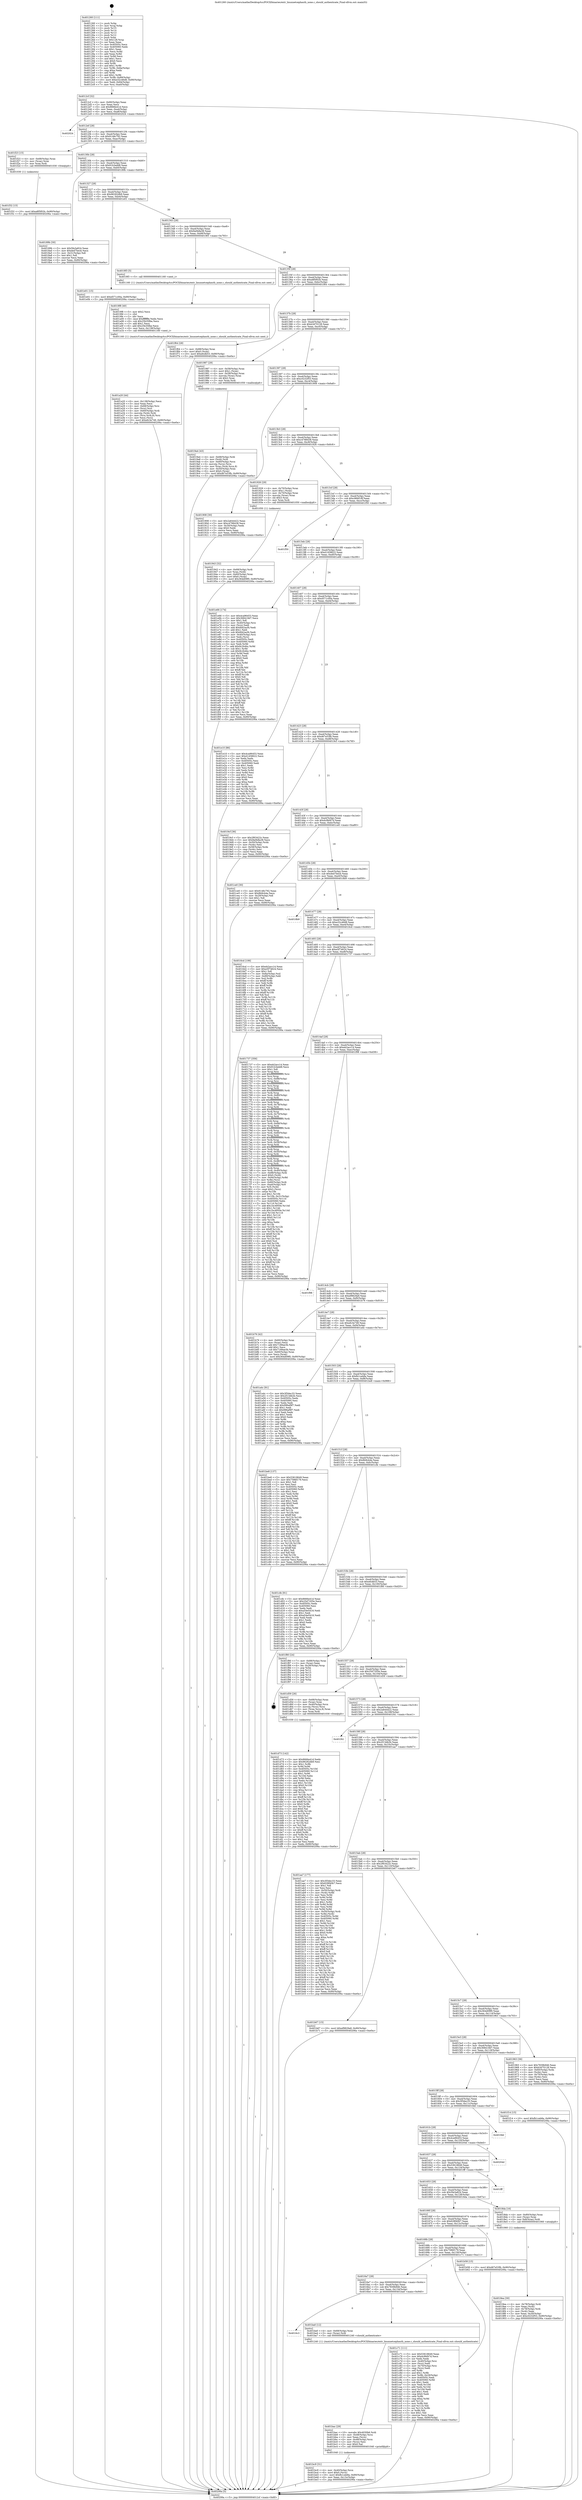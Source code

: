 digraph "0x401260" {
  label = "0x401260 (/mnt/c/Users/mathe/Desktop/tcc/POCII/binaries/extr_linuxnetcephauth_none.c_should_authenticate_Final-ollvm.out::main(0))"
  labelloc = "t"
  node[shape=record]

  Entry [label="",width=0.3,height=0.3,shape=circle,fillcolor=black,style=filled]
  "0x4012cf" [label="{
     0x4012cf [32]\l
     | [instrs]\l
     &nbsp;&nbsp;0x4012cf \<+6\>: mov -0x90(%rbp),%eax\l
     &nbsp;&nbsp;0x4012d5 \<+2\>: mov %eax,%ecx\l
     &nbsp;&nbsp;0x4012d7 \<+6\>: sub $0x8666e41d,%ecx\l
     &nbsp;&nbsp;0x4012dd \<+6\>: mov %eax,-0xa4(%rbp)\l
     &nbsp;&nbsp;0x4012e3 \<+6\>: mov %ecx,-0xa8(%rbp)\l
     &nbsp;&nbsp;0x4012e9 \<+6\>: je 0000000000402024 \<main+0xdc4\>\l
  }"]
  "0x402024" [label="{
     0x402024\l
  }", style=dashed]
  "0x4012ef" [label="{
     0x4012ef [28]\l
     | [instrs]\l
     &nbsp;&nbsp;0x4012ef \<+5\>: jmp 00000000004012f4 \<main+0x94\>\l
     &nbsp;&nbsp;0x4012f4 \<+6\>: mov -0xa4(%rbp),%eax\l
     &nbsp;&nbsp;0x4012fa \<+5\>: sub $0x9148c792,%eax\l
     &nbsp;&nbsp;0x4012ff \<+6\>: mov %eax,-0xac(%rbp)\l
     &nbsp;&nbsp;0x401305 \<+6\>: je 0000000000401f23 \<main+0xcc3\>\l
  }"]
  Exit [label="",width=0.3,height=0.3,shape=circle,fillcolor=black,style=filled,peripheries=2]
  "0x401f23" [label="{
     0x401f23 [15]\l
     | [instrs]\l
     &nbsp;&nbsp;0x401f23 \<+4\>: mov -0x68(%rbp),%rax\l
     &nbsp;&nbsp;0x401f27 \<+3\>: mov (%rax),%rax\l
     &nbsp;&nbsp;0x401f2a \<+3\>: mov %rax,%rdi\l
     &nbsp;&nbsp;0x401f2d \<+5\>: call 0000000000401030 \<free@plt\>\l
     | [calls]\l
     &nbsp;&nbsp;0x401030 \{1\} (unknown)\l
  }"]
  "0x40130b" [label="{
     0x40130b [28]\l
     | [instrs]\l
     &nbsp;&nbsp;0x40130b \<+5\>: jmp 0000000000401310 \<main+0xb0\>\l
     &nbsp;&nbsp;0x401310 \<+6\>: mov -0xa4(%rbp),%eax\l
     &nbsp;&nbsp;0x401316 \<+5\>: sub $0x91b3edd8,%eax\l
     &nbsp;&nbsp;0x40131b \<+6\>: mov %eax,-0xb0(%rbp)\l
     &nbsp;&nbsp;0x401321 \<+6\>: je 000000000040189b \<main+0x63b\>\l
  }"]
  "0x401f32" [label="{
     0x401f32 [15]\l
     | [instrs]\l
     &nbsp;&nbsp;0x401f32 \<+10\>: movl $0xa8f5f02b,-0x90(%rbp)\l
     &nbsp;&nbsp;0x401f3c \<+5\>: jmp 000000000040206a \<main+0xe0a\>\l
  }"]
  "0x40189b" [label="{
     0x40189b [30]\l
     | [instrs]\l
     &nbsp;&nbsp;0x40189b \<+5\>: mov $0x5fa3a824,%eax\l
     &nbsp;&nbsp;0x4018a0 \<+5\>: mov $0xded7becb,%ecx\l
     &nbsp;&nbsp;0x4018a5 \<+3\>: mov -0x31(%rbp),%dl\l
     &nbsp;&nbsp;0x4018a8 \<+3\>: test $0x1,%dl\l
     &nbsp;&nbsp;0x4018ab \<+3\>: cmovne %ecx,%eax\l
     &nbsp;&nbsp;0x4018ae \<+6\>: mov %eax,-0x90(%rbp)\l
     &nbsp;&nbsp;0x4018b4 \<+5\>: jmp 000000000040206a \<main+0xe0a\>\l
  }"]
  "0x401327" [label="{
     0x401327 [28]\l
     | [instrs]\l
     &nbsp;&nbsp;0x401327 \<+5\>: jmp 000000000040132c \<main+0xcc\>\l
     &nbsp;&nbsp;0x40132c \<+6\>: mov -0xa4(%rbp),%eax\l
     &nbsp;&nbsp;0x401332 \<+5\>: sub $0x96282db9,%eax\l
     &nbsp;&nbsp;0x401337 \<+6\>: mov %eax,-0xb4(%rbp)\l
     &nbsp;&nbsp;0x40133d \<+6\>: je 0000000000401e01 \<main+0xba1\>\l
  }"]
  "0x401d73" [label="{
     0x401d73 [142]\l
     | [instrs]\l
     &nbsp;&nbsp;0x401d73 \<+5\>: mov $0x8666e41d,%edx\l
     &nbsp;&nbsp;0x401d78 \<+5\>: mov $0x96282db9,%esi\l
     &nbsp;&nbsp;0x401d7d \<+3\>: mov $0x1,%r8b\l
     &nbsp;&nbsp;0x401d80 \<+3\>: xor %r9d,%r9d\l
     &nbsp;&nbsp;0x401d83 \<+8\>: mov 0x40505c,%r10d\l
     &nbsp;&nbsp;0x401d8b \<+8\>: mov 0x405060,%r11d\l
     &nbsp;&nbsp;0x401d93 \<+4\>: sub $0x1,%r9d\l
     &nbsp;&nbsp;0x401d97 \<+3\>: mov %r10d,%ebx\l
     &nbsp;&nbsp;0x401d9a \<+3\>: add %r9d,%ebx\l
     &nbsp;&nbsp;0x401d9d \<+4\>: imul %ebx,%r10d\l
     &nbsp;&nbsp;0x401da1 \<+4\>: and $0x1,%r10d\l
     &nbsp;&nbsp;0x401da5 \<+4\>: cmp $0x0,%r10d\l
     &nbsp;&nbsp;0x401da9 \<+4\>: sete %r14b\l
     &nbsp;&nbsp;0x401dad \<+4\>: cmp $0xa,%r11d\l
     &nbsp;&nbsp;0x401db1 \<+4\>: setl %r15b\l
     &nbsp;&nbsp;0x401db5 \<+3\>: mov %r14b,%r12b\l
     &nbsp;&nbsp;0x401db8 \<+4\>: xor $0xff,%r12b\l
     &nbsp;&nbsp;0x401dbc \<+3\>: mov %r15b,%r13b\l
     &nbsp;&nbsp;0x401dbf \<+4\>: xor $0xff,%r13b\l
     &nbsp;&nbsp;0x401dc3 \<+4\>: xor $0x0,%r8b\l
     &nbsp;&nbsp;0x401dc7 \<+3\>: mov %r12b,%al\l
     &nbsp;&nbsp;0x401dca \<+2\>: and $0x0,%al\l
     &nbsp;&nbsp;0x401dcc \<+3\>: and %r8b,%r14b\l
     &nbsp;&nbsp;0x401dcf \<+3\>: mov %r13b,%cl\l
     &nbsp;&nbsp;0x401dd2 \<+3\>: and $0x0,%cl\l
     &nbsp;&nbsp;0x401dd5 \<+3\>: and %r8b,%r15b\l
     &nbsp;&nbsp;0x401dd8 \<+3\>: or %r14b,%al\l
     &nbsp;&nbsp;0x401ddb \<+3\>: or %r15b,%cl\l
     &nbsp;&nbsp;0x401dde \<+2\>: xor %cl,%al\l
     &nbsp;&nbsp;0x401de0 \<+3\>: or %r13b,%r12b\l
     &nbsp;&nbsp;0x401de3 \<+4\>: xor $0xff,%r12b\l
     &nbsp;&nbsp;0x401de7 \<+4\>: or $0x0,%r8b\l
     &nbsp;&nbsp;0x401deb \<+3\>: and %r8b,%r12b\l
     &nbsp;&nbsp;0x401dee \<+3\>: or %r12b,%al\l
     &nbsp;&nbsp;0x401df1 \<+2\>: test $0x1,%al\l
     &nbsp;&nbsp;0x401df3 \<+3\>: cmovne %esi,%edx\l
     &nbsp;&nbsp;0x401df6 \<+6\>: mov %edx,-0x90(%rbp)\l
     &nbsp;&nbsp;0x401dfc \<+5\>: jmp 000000000040206a \<main+0xe0a\>\l
  }"]
  "0x401e01" [label="{
     0x401e01 [15]\l
     | [instrs]\l
     &nbsp;&nbsp;0x401e01 \<+10\>: movl $0xd571c00a,-0x90(%rbp)\l
     &nbsp;&nbsp;0x401e0b \<+5\>: jmp 000000000040206a \<main+0xe0a\>\l
  }"]
  "0x401343" [label="{
     0x401343 [28]\l
     | [instrs]\l
     &nbsp;&nbsp;0x401343 \<+5\>: jmp 0000000000401348 \<main+0xe8\>\l
     &nbsp;&nbsp;0x401348 \<+6\>: mov -0xa4(%rbp),%eax\l
     &nbsp;&nbsp;0x40134e \<+5\>: sub $0x9a0b8a38,%eax\l
     &nbsp;&nbsp;0x401353 \<+6\>: mov %eax,-0xb8(%rbp)\l
     &nbsp;&nbsp;0x401359 \<+6\>: je 00000000004019f3 \<main+0x793\>\l
  }"]
  "0x401bc9" [label="{
     0x401bc9 [31]\l
     | [instrs]\l
     &nbsp;&nbsp;0x401bc9 \<+4\>: mov -0x40(%rbp),%rcx\l
     &nbsp;&nbsp;0x401bcd \<+6\>: movl $0x0,(%rcx)\l
     &nbsp;&nbsp;0x401bd3 \<+10\>: movl $0xfb1ceb8a,-0x90(%rbp)\l
     &nbsp;&nbsp;0x401bdd \<+6\>: mov %eax,-0x13c(%rbp)\l
     &nbsp;&nbsp;0x401be3 \<+5\>: jmp 000000000040206a \<main+0xe0a\>\l
  }"]
  "0x4019f3" [label="{
     0x4019f3 [5]\l
     | [instrs]\l
     &nbsp;&nbsp;0x4019f3 \<+5\>: call 0000000000401160 \<next_i\>\l
     | [calls]\l
     &nbsp;&nbsp;0x401160 \{1\} (/mnt/c/Users/mathe/Desktop/tcc/POCII/binaries/extr_linuxnetcephauth_none.c_should_authenticate_Final-ollvm.out::next_i)\l
  }"]
  "0x40135f" [label="{
     0x40135f [28]\l
     | [instrs]\l
     &nbsp;&nbsp;0x40135f \<+5\>: jmp 0000000000401364 \<main+0x104\>\l
     &nbsp;&nbsp;0x401364 \<+6\>: mov -0xa4(%rbp),%eax\l
     &nbsp;&nbsp;0x40136a \<+5\>: sub $0xa8f5f02b,%eax\l
     &nbsp;&nbsp;0x40136f \<+6\>: mov %eax,-0xbc(%rbp)\l
     &nbsp;&nbsp;0x401375 \<+6\>: je 0000000000401f64 \<main+0xd04\>\l
  }"]
  "0x401bac" [label="{
     0x401bac [29]\l
     | [instrs]\l
     &nbsp;&nbsp;0x401bac \<+10\>: movabs $0x4030b6,%rdi\l
     &nbsp;&nbsp;0x401bb6 \<+4\>: mov -0x48(%rbp),%rcx\l
     &nbsp;&nbsp;0x401bba \<+2\>: mov %eax,(%rcx)\l
     &nbsp;&nbsp;0x401bbc \<+4\>: mov -0x48(%rbp),%rcx\l
     &nbsp;&nbsp;0x401bc0 \<+2\>: mov (%rcx),%esi\l
     &nbsp;&nbsp;0x401bc2 \<+2\>: mov $0x0,%al\l
     &nbsp;&nbsp;0x401bc4 \<+5\>: call 0000000000401040 \<printf@plt\>\l
     | [calls]\l
     &nbsp;&nbsp;0x401040 \{1\} (unknown)\l
  }"]
  "0x401f64" [label="{
     0x401f64 [28]\l
     | [instrs]\l
     &nbsp;&nbsp;0x401f64 \<+7\>: mov -0x88(%rbp),%rax\l
     &nbsp;&nbsp;0x401f6b \<+6\>: movl $0x0,(%rax)\l
     &nbsp;&nbsp;0x401f71 \<+10\>: movl $0xefcdb53,-0x90(%rbp)\l
     &nbsp;&nbsp;0x401f7b \<+5\>: jmp 000000000040206a \<main+0xe0a\>\l
  }"]
  "0x40137b" [label="{
     0x40137b [28]\l
     | [instrs]\l
     &nbsp;&nbsp;0x40137b \<+5\>: jmp 0000000000401380 \<main+0x120\>\l
     &nbsp;&nbsp;0x401380 \<+6\>: mov -0xa4(%rbp),%eax\l
     &nbsp;&nbsp;0x401386 \<+5\>: sub $0xb3d70128,%eax\l
     &nbsp;&nbsp;0x40138b \<+6\>: mov %eax,-0xc0(%rbp)\l
     &nbsp;&nbsp;0x401391 \<+6\>: je 0000000000401987 \<main+0x727\>\l
  }"]
  "0x4016c3" [label="{
     0x4016c3\l
  }", style=dashed]
  "0x401987" [label="{
     0x401987 [29]\l
     | [instrs]\l
     &nbsp;&nbsp;0x401987 \<+4\>: mov -0x58(%rbp),%rax\l
     &nbsp;&nbsp;0x40198b \<+6\>: movl $0x1,(%rax)\l
     &nbsp;&nbsp;0x401991 \<+4\>: mov -0x58(%rbp),%rax\l
     &nbsp;&nbsp;0x401995 \<+3\>: movslq (%rax),%rax\l
     &nbsp;&nbsp;0x401998 \<+4\>: shl $0x2,%rax\l
     &nbsp;&nbsp;0x40199c \<+3\>: mov %rax,%rdi\l
     &nbsp;&nbsp;0x40199f \<+5\>: call 0000000000401050 \<malloc@plt\>\l
     | [calls]\l
     &nbsp;&nbsp;0x401050 \{1\} (unknown)\l
  }"]
  "0x401397" [label="{
     0x401397 [28]\l
     | [instrs]\l
     &nbsp;&nbsp;0x401397 \<+5\>: jmp 000000000040139c \<main+0x13c\>\l
     &nbsp;&nbsp;0x40139c \<+6\>: mov -0xa4(%rbp),%eax\l
     &nbsp;&nbsp;0x4013a2 \<+5\>: sub $0xc0232f53,%eax\l
     &nbsp;&nbsp;0x4013a7 \<+6\>: mov %eax,-0xc4(%rbp)\l
     &nbsp;&nbsp;0x4013ad \<+6\>: je 0000000000401908 \<main+0x6a8\>\l
  }"]
  "0x401ba0" [label="{
     0x401ba0 [12]\l
     | [instrs]\l
     &nbsp;&nbsp;0x401ba0 \<+4\>: mov -0x68(%rbp),%rax\l
     &nbsp;&nbsp;0x401ba4 \<+3\>: mov (%rax),%rdi\l
     &nbsp;&nbsp;0x401ba7 \<+5\>: call 0000000000401240 \<should_authenticate\>\l
     | [calls]\l
     &nbsp;&nbsp;0x401240 \{1\} (/mnt/c/Users/mathe/Desktop/tcc/POCII/binaries/extr_linuxnetcephauth_none.c_should_authenticate_Final-ollvm.out::should_authenticate)\l
  }"]
  "0x401908" [label="{
     0x401908 [30]\l
     | [instrs]\l
     &nbsp;&nbsp;0x401908 \<+5\>: mov $0x2a644422,%eax\l
     &nbsp;&nbsp;0x40190d \<+5\>: mov $0xc4788438,%ecx\l
     &nbsp;&nbsp;0x401912 \<+3\>: mov -0x30(%rbp),%edx\l
     &nbsp;&nbsp;0x401915 \<+3\>: cmp $0x0,%edx\l
     &nbsp;&nbsp;0x401918 \<+3\>: cmove %ecx,%eax\l
     &nbsp;&nbsp;0x40191b \<+6\>: mov %eax,-0x90(%rbp)\l
     &nbsp;&nbsp;0x401921 \<+5\>: jmp 000000000040206a \<main+0xe0a\>\l
  }"]
  "0x4013b3" [label="{
     0x4013b3 [28]\l
     | [instrs]\l
     &nbsp;&nbsp;0x4013b3 \<+5\>: jmp 00000000004013b8 \<main+0x158\>\l
     &nbsp;&nbsp;0x4013b8 \<+6\>: mov -0xa4(%rbp),%eax\l
     &nbsp;&nbsp;0x4013be \<+5\>: sub $0xc4788438,%eax\l
     &nbsp;&nbsp;0x4013c3 \<+6\>: mov %eax,-0xc8(%rbp)\l
     &nbsp;&nbsp;0x4013c9 \<+6\>: je 0000000000401926 \<main+0x6c6\>\l
  }"]
  "0x4016a7" [label="{
     0x4016a7 [28]\l
     | [instrs]\l
     &nbsp;&nbsp;0x4016a7 \<+5\>: jmp 00000000004016ac \<main+0x44c\>\l
     &nbsp;&nbsp;0x4016ac \<+6\>: mov -0xa4(%rbp),%eax\l
     &nbsp;&nbsp;0x4016b2 \<+5\>: sub $0x7839b946,%eax\l
     &nbsp;&nbsp;0x4016b7 \<+6\>: mov %eax,-0x134(%rbp)\l
     &nbsp;&nbsp;0x4016bd \<+6\>: je 0000000000401ba0 \<main+0x940\>\l
  }"]
  "0x401926" [label="{
     0x401926 [29]\l
     | [instrs]\l
     &nbsp;&nbsp;0x401926 \<+4\>: mov -0x70(%rbp),%rax\l
     &nbsp;&nbsp;0x40192a \<+6\>: movl $0x1,(%rax)\l
     &nbsp;&nbsp;0x401930 \<+4\>: mov -0x70(%rbp),%rax\l
     &nbsp;&nbsp;0x401934 \<+3\>: movslq (%rax),%rax\l
     &nbsp;&nbsp;0x401937 \<+4\>: shl $0x3,%rax\l
     &nbsp;&nbsp;0x40193b \<+3\>: mov %rax,%rdi\l
     &nbsp;&nbsp;0x40193e \<+5\>: call 0000000000401050 \<malloc@plt\>\l
     | [calls]\l
     &nbsp;&nbsp;0x401050 \{1\} (unknown)\l
  }"]
  "0x4013cf" [label="{
     0x4013cf [28]\l
     | [instrs]\l
     &nbsp;&nbsp;0x4013cf \<+5\>: jmp 00000000004013d4 \<main+0x174\>\l
     &nbsp;&nbsp;0x4013d4 \<+6\>: mov -0xa4(%rbp),%eax\l
     &nbsp;&nbsp;0x4013da \<+5\>: sub $0xc966f18f,%eax\l
     &nbsp;&nbsp;0x4013df \<+6\>: mov %eax,-0xcc(%rbp)\l
     &nbsp;&nbsp;0x4013e5 \<+6\>: je 0000000000401f50 \<main+0xcf0\>\l
  }"]
  "0x401c71" [label="{
     0x401c71 [111]\l
     | [instrs]\l
     &nbsp;&nbsp;0x401c71 \<+5\>: mov $0x53618649,%eax\l
     &nbsp;&nbsp;0x401c76 \<+5\>: mov $0xdc9bf47d,%ecx\l
     &nbsp;&nbsp;0x401c7b \<+2\>: xor %edx,%edx\l
     &nbsp;&nbsp;0x401c7d \<+4\>: mov -0x40(%rbp),%rsi\l
     &nbsp;&nbsp;0x401c81 \<+2\>: mov (%rsi),%edi\l
     &nbsp;&nbsp;0x401c83 \<+4\>: mov -0x70(%rbp),%rsi\l
     &nbsp;&nbsp;0x401c87 \<+2\>: cmp (%rsi),%edi\l
     &nbsp;&nbsp;0x401c89 \<+4\>: setl %r8b\l
     &nbsp;&nbsp;0x401c8d \<+4\>: and $0x1,%r8b\l
     &nbsp;&nbsp;0x401c91 \<+4\>: mov %r8b,-0x29(%rbp)\l
     &nbsp;&nbsp;0x401c95 \<+7\>: mov 0x40505c,%edi\l
     &nbsp;&nbsp;0x401c9c \<+8\>: mov 0x405060,%r9d\l
     &nbsp;&nbsp;0x401ca4 \<+3\>: sub $0x1,%edx\l
     &nbsp;&nbsp;0x401ca7 \<+3\>: mov %edi,%r10d\l
     &nbsp;&nbsp;0x401caa \<+3\>: add %edx,%r10d\l
     &nbsp;&nbsp;0x401cad \<+4\>: imul %r10d,%edi\l
     &nbsp;&nbsp;0x401cb1 \<+3\>: and $0x1,%edi\l
     &nbsp;&nbsp;0x401cb4 \<+3\>: cmp $0x0,%edi\l
     &nbsp;&nbsp;0x401cb7 \<+4\>: sete %r8b\l
     &nbsp;&nbsp;0x401cbb \<+4\>: cmp $0xa,%r9d\l
     &nbsp;&nbsp;0x401cbf \<+4\>: setl %r11b\l
     &nbsp;&nbsp;0x401cc3 \<+3\>: mov %r8b,%bl\l
     &nbsp;&nbsp;0x401cc6 \<+3\>: and %r11b,%bl\l
     &nbsp;&nbsp;0x401cc9 \<+3\>: xor %r11b,%r8b\l
     &nbsp;&nbsp;0x401ccc \<+3\>: or %r8b,%bl\l
     &nbsp;&nbsp;0x401ccf \<+3\>: test $0x1,%bl\l
     &nbsp;&nbsp;0x401cd2 \<+3\>: cmovne %ecx,%eax\l
     &nbsp;&nbsp;0x401cd5 \<+6\>: mov %eax,-0x90(%rbp)\l
     &nbsp;&nbsp;0x401cdb \<+5\>: jmp 000000000040206a \<main+0xe0a\>\l
  }"]
  "0x401f50" [label="{
     0x401f50\l
  }", style=dashed]
  "0x4013eb" [label="{
     0x4013eb [28]\l
     | [instrs]\l
     &nbsp;&nbsp;0x4013eb \<+5\>: jmp 00000000004013f0 \<main+0x190\>\l
     &nbsp;&nbsp;0x4013f0 \<+6\>: mov -0xa4(%rbp),%eax\l
     &nbsp;&nbsp;0x4013f6 \<+5\>: sub $0xd1458622,%eax\l
     &nbsp;&nbsp;0x4013fb \<+6\>: mov %eax,-0xd0(%rbp)\l
     &nbsp;&nbsp;0x401401 \<+6\>: je 0000000000401e66 \<main+0xc06\>\l
  }"]
  "0x40168b" [label="{
     0x40168b [28]\l
     | [instrs]\l
     &nbsp;&nbsp;0x40168b \<+5\>: jmp 0000000000401690 \<main+0x430\>\l
     &nbsp;&nbsp;0x401690 \<+6\>: mov -0xa4(%rbp),%eax\l
     &nbsp;&nbsp;0x401696 \<+5\>: sub $0x7586f179,%eax\l
     &nbsp;&nbsp;0x40169b \<+6\>: mov %eax,-0x130(%rbp)\l
     &nbsp;&nbsp;0x4016a1 \<+6\>: je 0000000000401c71 \<main+0xa11\>\l
  }"]
  "0x401e66" [label="{
     0x401e66 [174]\l
     | [instrs]\l
     &nbsp;&nbsp;0x401e66 \<+5\>: mov $0x4ca96453,%eax\l
     &nbsp;&nbsp;0x401e6b \<+5\>: mov $0x368419d7,%ecx\l
     &nbsp;&nbsp;0x401e70 \<+2\>: mov $0x1,%dl\l
     &nbsp;&nbsp;0x401e72 \<+4\>: mov -0x40(%rbp),%rsi\l
     &nbsp;&nbsp;0x401e76 \<+2\>: mov (%rsi),%edi\l
     &nbsp;&nbsp;0x401e78 \<+6\>: add $0xfd42acf4,%edi\l
     &nbsp;&nbsp;0x401e7e \<+3\>: add $0x1,%edi\l
     &nbsp;&nbsp;0x401e81 \<+6\>: sub $0xfd42acf4,%edi\l
     &nbsp;&nbsp;0x401e87 \<+4\>: mov -0x40(%rbp),%rsi\l
     &nbsp;&nbsp;0x401e8b \<+2\>: mov %edi,(%rsi)\l
     &nbsp;&nbsp;0x401e8d \<+7\>: mov 0x40505c,%edi\l
     &nbsp;&nbsp;0x401e94 \<+8\>: mov 0x405060,%r8d\l
     &nbsp;&nbsp;0x401e9c \<+3\>: mov %edi,%r9d\l
     &nbsp;&nbsp;0x401e9f \<+7\>: add $0x9c2b4bc,%r9d\l
     &nbsp;&nbsp;0x401ea6 \<+4\>: sub $0x1,%r9d\l
     &nbsp;&nbsp;0x401eaa \<+7\>: sub $0x9c2b4bc,%r9d\l
     &nbsp;&nbsp;0x401eb1 \<+4\>: imul %r9d,%edi\l
     &nbsp;&nbsp;0x401eb5 \<+3\>: and $0x1,%edi\l
     &nbsp;&nbsp;0x401eb8 \<+3\>: cmp $0x0,%edi\l
     &nbsp;&nbsp;0x401ebb \<+4\>: sete %r10b\l
     &nbsp;&nbsp;0x401ebf \<+4\>: cmp $0xa,%r8d\l
     &nbsp;&nbsp;0x401ec3 \<+4\>: setl %r11b\l
     &nbsp;&nbsp;0x401ec7 \<+3\>: mov %r10b,%bl\l
     &nbsp;&nbsp;0x401eca \<+3\>: xor $0xff,%bl\l
     &nbsp;&nbsp;0x401ecd \<+3\>: mov %r11b,%r14b\l
     &nbsp;&nbsp;0x401ed0 \<+4\>: xor $0xff,%r14b\l
     &nbsp;&nbsp;0x401ed4 \<+3\>: xor $0x0,%dl\l
     &nbsp;&nbsp;0x401ed7 \<+3\>: mov %bl,%r15b\l
     &nbsp;&nbsp;0x401eda \<+4\>: and $0x0,%r15b\l
     &nbsp;&nbsp;0x401ede \<+3\>: and %dl,%r10b\l
     &nbsp;&nbsp;0x401ee1 \<+3\>: mov %r14b,%r12b\l
     &nbsp;&nbsp;0x401ee4 \<+4\>: and $0x0,%r12b\l
     &nbsp;&nbsp;0x401ee8 \<+3\>: and %dl,%r11b\l
     &nbsp;&nbsp;0x401eeb \<+3\>: or %r10b,%r15b\l
     &nbsp;&nbsp;0x401eee \<+3\>: or %r11b,%r12b\l
     &nbsp;&nbsp;0x401ef1 \<+3\>: xor %r12b,%r15b\l
     &nbsp;&nbsp;0x401ef4 \<+3\>: or %r14b,%bl\l
     &nbsp;&nbsp;0x401ef7 \<+3\>: xor $0xff,%bl\l
     &nbsp;&nbsp;0x401efa \<+3\>: or $0x0,%dl\l
     &nbsp;&nbsp;0x401efd \<+2\>: and %dl,%bl\l
     &nbsp;&nbsp;0x401eff \<+3\>: or %bl,%r15b\l
     &nbsp;&nbsp;0x401f02 \<+4\>: test $0x1,%r15b\l
     &nbsp;&nbsp;0x401f06 \<+3\>: cmovne %ecx,%eax\l
     &nbsp;&nbsp;0x401f09 \<+6\>: mov %eax,-0x90(%rbp)\l
     &nbsp;&nbsp;0x401f0f \<+5\>: jmp 000000000040206a \<main+0xe0a\>\l
  }"]
  "0x401407" [label="{
     0x401407 [28]\l
     | [instrs]\l
     &nbsp;&nbsp;0x401407 \<+5\>: jmp 000000000040140c \<main+0x1ac\>\l
     &nbsp;&nbsp;0x40140c \<+6\>: mov -0xa4(%rbp),%eax\l
     &nbsp;&nbsp;0x401412 \<+5\>: sub $0xd571c00a,%eax\l
     &nbsp;&nbsp;0x401417 \<+6\>: mov %eax,-0xd4(%rbp)\l
     &nbsp;&nbsp;0x40141d \<+6\>: je 0000000000401e10 \<main+0xbb0\>\l
  }"]
  "0x401b58" [label="{
     0x401b58 [15]\l
     | [instrs]\l
     &nbsp;&nbsp;0x401b58 \<+10\>: movl $0xd67e53fb,-0x90(%rbp)\l
     &nbsp;&nbsp;0x401b62 \<+5\>: jmp 000000000040206a \<main+0xe0a\>\l
  }"]
  "0x401e10" [label="{
     0x401e10 [86]\l
     | [instrs]\l
     &nbsp;&nbsp;0x401e10 \<+5\>: mov $0x4ca96453,%eax\l
     &nbsp;&nbsp;0x401e15 \<+5\>: mov $0xd1458622,%ecx\l
     &nbsp;&nbsp;0x401e1a \<+2\>: xor %edx,%edx\l
     &nbsp;&nbsp;0x401e1c \<+7\>: mov 0x40505c,%esi\l
     &nbsp;&nbsp;0x401e23 \<+7\>: mov 0x405060,%edi\l
     &nbsp;&nbsp;0x401e2a \<+3\>: sub $0x1,%edx\l
     &nbsp;&nbsp;0x401e2d \<+3\>: mov %esi,%r8d\l
     &nbsp;&nbsp;0x401e30 \<+3\>: add %edx,%r8d\l
     &nbsp;&nbsp;0x401e33 \<+4\>: imul %r8d,%esi\l
     &nbsp;&nbsp;0x401e37 \<+3\>: and $0x1,%esi\l
     &nbsp;&nbsp;0x401e3a \<+3\>: cmp $0x0,%esi\l
     &nbsp;&nbsp;0x401e3d \<+4\>: sete %r9b\l
     &nbsp;&nbsp;0x401e41 \<+3\>: cmp $0xa,%edi\l
     &nbsp;&nbsp;0x401e44 \<+4\>: setl %r10b\l
     &nbsp;&nbsp;0x401e48 \<+3\>: mov %r9b,%r11b\l
     &nbsp;&nbsp;0x401e4b \<+3\>: and %r10b,%r11b\l
     &nbsp;&nbsp;0x401e4e \<+3\>: xor %r10b,%r9b\l
     &nbsp;&nbsp;0x401e51 \<+3\>: or %r9b,%r11b\l
     &nbsp;&nbsp;0x401e54 \<+4\>: test $0x1,%r11b\l
     &nbsp;&nbsp;0x401e58 \<+3\>: cmovne %ecx,%eax\l
     &nbsp;&nbsp;0x401e5b \<+6\>: mov %eax,-0x90(%rbp)\l
     &nbsp;&nbsp;0x401e61 \<+5\>: jmp 000000000040206a \<main+0xe0a\>\l
  }"]
  "0x401423" [label="{
     0x401423 [28]\l
     | [instrs]\l
     &nbsp;&nbsp;0x401423 \<+5\>: jmp 0000000000401428 \<main+0x1c8\>\l
     &nbsp;&nbsp;0x401428 \<+6\>: mov -0xa4(%rbp),%eax\l
     &nbsp;&nbsp;0x40142e \<+5\>: sub $0xd67e53fb,%eax\l
     &nbsp;&nbsp;0x401433 \<+6\>: mov %eax,-0xd8(%rbp)\l
     &nbsp;&nbsp;0x401439 \<+6\>: je 00000000004019cf \<main+0x76f\>\l
  }"]
  "0x401a20" [label="{
     0x401a20 [44]\l
     | [instrs]\l
     &nbsp;&nbsp;0x401a20 \<+6\>: mov -0x138(%rbp),%ecx\l
     &nbsp;&nbsp;0x401a26 \<+3\>: imul %eax,%ecx\l
     &nbsp;&nbsp;0x401a29 \<+4\>: mov -0x68(%rbp),%rsi\l
     &nbsp;&nbsp;0x401a2d \<+3\>: mov (%rsi),%rsi\l
     &nbsp;&nbsp;0x401a30 \<+4\>: mov -0x60(%rbp),%rdi\l
     &nbsp;&nbsp;0x401a34 \<+3\>: movslq (%rdi),%rdi\l
     &nbsp;&nbsp;0x401a37 \<+4\>: mov (%rsi,%rdi,8),%rsi\l
     &nbsp;&nbsp;0x401a3b \<+2\>: mov %ecx,(%rsi)\l
     &nbsp;&nbsp;0x401a3d \<+10\>: movl $0xefc3e749,-0x90(%rbp)\l
     &nbsp;&nbsp;0x401a47 \<+5\>: jmp 000000000040206a \<main+0xe0a\>\l
  }"]
  "0x4019cf" [label="{
     0x4019cf [36]\l
     | [instrs]\l
     &nbsp;&nbsp;0x4019cf \<+5\>: mov $0x2f63422c,%eax\l
     &nbsp;&nbsp;0x4019d4 \<+5\>: mov $0x9a0b8a38,%ecx\l
     &nbsp;&nbsp;0x4019d9 \<+4\>: mov -0x50(%rbp),%rdx\l
     &nbsp;&nbsp;0x4019dd \<+2\>: mov (%rdx),%esi\l
     &nbsp;&nbsp;0x4019df \<+4\>: mov -0x58(%rbp),%rdx\l
     &nbsp;&nbsp;0x4019e3 \<+2\>: cmp (%rdx),%esi\l
     &nbsp;&nbsp;0x4019e5 \<+3\>: cmovl %ecx,%eax\l
     &nbsp;&nbsp;0x4019e8 \<+6\>: mov %eax,-0x90(%rbp)\l
     &nbsp;&nbsp;0x4019ee \<+5\>: jmp 000000000040206a \<main+0xe0a\>\l
  }"]
  "0x40143f" [label="{
     0x40143f [28]\l
     | [instrs]\l
     &nbsp;&nbsp;0x40143f \<+5\>: jmp 0000000000401444 \<main+0x1e4\>\l
     &nbsp;&nbsp;0x401444 \<+6\>: mov -0xa4(%rbp),%eax\l
     &nbsp;&nbsp;0x40144a \<+5\>: sub $0xdc9bf47d,%eax\l
     &nbsp;&nbsp;0x40144f \<+6\>: mov %eax,-0xdc(%rbp)\l
     &nbsp;&nbsp;0x401455 \<+6\>: je 0000000000401ce0 \<main+0xa80\>\l
  }"]
  "0x4019f8" [label="{
     0x4019f8 [40]\l
     | [instrs]\l
     &nbsp;&nbsp;0x4019f8 \<+5\>: mov $0x2,%ecx\l
     &nbsp;&nbsp;0x4019fd \<+1\>: cltd\l
     &nbsp;&nbsp;0x4019fe \<+2\>: idiv %ecx\l
     &nbsp;&nbsp;0x401a00 \<+6\>: imul $0xfffffffe,%edx,%ecx\l
     &nbsp;&nbsp;0x401a06 \<+6\>: sub $0x25b35fbe,%ecx\l
     &nbsp;&nbsp;0x401a0c \<+3\>: add $0x1,%ecx\l
     &nbsp;&nbsp;0x401a0f \<+6\>: add $0x25b35fbe,%ecx\l
     &nbsp;&nbsp;0x401a15 \<+6\>: mov %ecx,-0x138(%rbp)\l
     &nbsp;&nbsp;0x401a1b \<+5\>: call 0000000000401160 \<next_i\>\l
     | [calls]\l
     &nbsp;&nbsp;0x401160 \{1\} (/mnt/c/Users/mathe/Desktop/tcc/POCII/binaries/extr_linuxnetcephauth_none.c_should_authenticate_Final-ollvm.out::next_i)\l
  }"]
  "0x401ce0" [label="{
     0x401ce0 [30]\l
     | [instrs]\l
     &nbsp;&nbsp;0x401ce0 \<+5\>: mov $0x9148c792,%eax\l
     &nbsp;&nbsp;0x401ce5 \<+5\>: mov $0x8b9cb4a,%ecx\l
     &nbsp;&nbsp;0x401cea \<+3\>: mov -0x29(%rbp),%dl\l
     &nbsp;&nbsp;0x401ced \<+3\>: test $0x1,%dl\l
     &nbsp;&nbsp;0x401cf0 \<+3\>: cmovne %ecx,%eax\l
     &nbsp;&nbsp;0x401cf3 \<+6\>: mov %eax,-0x90(%rbp)\l
     &nbsp;&nbsp;0x401cf9 \<+5\>: jmp 000000000040206a \<main+0xe0a\>\l
  }"]
  "0x40145b" [label="{
     0x40145b [28]\l
     | [instrs]\l
     &nbsp;&nbsp;0x40145b \<+5\>: jmp 0000000000401460 \<main+0x200\>\l
     &nbsp;&nbsp;0x401460 \<+6\>: mov -0xa4(%rbp),%eax\l
     &nbsp;&nbsp;0x401466 \<+5\>: sub $0xded7becb,%eax\l
     &nbsp;&nbsp;0x40146b \<+6\>: mov %eax,-0xe0(%rbp)\l
     &nbsp;&nbsp;0x401471 \<+6\>: je 00000000004018b9 \<main+0x659\>\l
  }"]
  "0x4019a4" [label="{
     0x4019a4 [43]\l
     | [instrs]\l
     &nbsp;&nbsp;0x4019a4 \<+4\>: mov -0x68(%rbp),%rdi\l
     &nbsp;&nbsp;0x4019a8 \<+3\>: mov (%rdi),%rdi\l
     &nbsp;&nbsp;0x4019ab \<+4\>: mov -0x60(%rbp),%rcx\l
     &nbsp;&nbsp;0x4019af \<+3\>: movslq (%rcx),%rcx\l
     &nbsp;&nbsp;0x4019b2 \<+4\>: mov %rax,(%rdi,%rcx,8)\l
     &nbsp;&nbsp;0x4019b6 \<+4\>: mov -0x50(%rbp),%rax\l
     &nbsp;&nbsp;0x4019ba \<+6\>: movl $0x0,(%rax)\l
     &nbsp;&nbsp;0x4019c0 \<+10\>: movl $0xd67e53fb,-0x90(%rbp)\l
     &nbsp;&nbsp;0x4019ca \<+5\>: jmp 000000000040206a \<main+0xe0a\>\l
  }"]
  "0x4018b9" [label="{
     0x4018b9\l
  }", style=dashed]
  "0x401477" [label="{
     0x401477 [28]\l
     | [instrs]\l
     &nbsp;&nbsp;0x401477 \<+5\>: jmp 000000000040147c \<main+0x21c\>\l
     &nbsp;&nbsp;0x40147c \<+6\>: mov -0xa4(%rbp),%eax\l
     &nbsp;&nbsp;0x401482 \<+5\>: sub $0xe32c46d8,%eax\l
     &nbsp;&nbsp;0x401487 \<+6\>: mov %eax,-0xe4(%rbp)\l
     &nbsp;&nbsp;0x40148d \<+6\>: je 00000000004016cd \<main+0x46d\>\l
  }"]
  "0x401943" [label="{
     0x401943 [32]\l
     | [instrs]\l
     &nbsp;&nbsp;0x401943 \<+4\>: mov -0x68(%rbp),%rdi\l
     &nbsp;&nbsp;0x401947 \<+3\>: mov %rax,(%rdi)\l
     &nbsp;&nbsp;0x40194a \<+4\>: mov -0x60(%rbp),%rax\l
     &nbsp;&nbsp;0x40194e \<+6\>: movl $0x0,(%rax)\l
     &nbsp;&nbsp;0x401954 \<+10\>: movl $0x364d09f0,-0x90(%rbp)\l
     &nbsp;&nbsp;0x40195e \<+5\>: jmp 000000000040206a \<main+0xe0a\>\l
  }"]
  "0x4016cd" [label="{
     0x4016cd [106]\l
     | [instrs]\l
     &nbsp;&nbsp;0x4016cd \<+5\>: mov $0xeb2acc14,%eax\l
     &nbsp;&nbsp;0x4016d2 \<+5\>: mov $0xe5f74624,%ecx\l
     &nbsp;&nbsp;0x4016d7 \<+2\>: mov $0x1,%dl\l
     &nbsp;&nbsp;0x4016d9 \<+7\>: mov -0x8a(%rbp),%sil\l
     &nbsp;&nbsp;0x4016e0 \<+7\>: mov -0x89(%rbp),%dil\l
     &nbsp;&nbsp;0x4016e7 \<+3\>: mov %sil,%r8b\l
     &nbsp;&nbsp;0x4016ea \<+4\>: xor $0xff,%r8b\l
     &nbsp;&nbsp;0x4016ee \<+3\>: mov %dil,%r9b\l
     &nbsp;&nbsp;0x4016f1 \<+4\>: xor $0xff,%r9b\l
     &nbsp;&nbsp;0x4016f5 \<+3\>: xor $0x1,%dl\l
     &nbsp;&nbsp;0x4016f8 \<+3\>: mov %r8b,%r10b\l
     &nbsp;&nbsp;0x4016fb \<+4\>: and $0xff,%r10b\l
     &nbsp;&nbsp;0x4016ff \<+3\>: and %dl,%sil\l
     &nbsp;&nbsp;0x401702 \<+3\>: mov %r9b,%r11b\l
     &nbsp;&nbsp;0x401705 \<+4\>: and $0xff,%r11b\l
     &nbsp;&nbsp;0x401709 \<+3\>: and %dl,%dil\l
     &nbsp;&nbsp;0x40170c \<+3\>: or %sil,%r10b\l
     &nbsp;&nbsp;0x40170f \<+3\>: or %dil,%r11b\l
     &nbsp;&nbsp;0x401712 \<+3\>: xor %r11b,%r10b\l
     &nbsp;&nbsp;0x401715 \<+3\>: or %r9b,%r8b\l
     &nbsp;&nbsp;0x401718 \<+4\>: xor $0xff,%r8b\l
     &nbsp;&nbsp;0x40171c \<+3\>: or $0x1,%dl\l
     &nbsp;&nbsp;0x40171f \<+3\>: and %dl,%r8b\l
     &nbsp;&nbsp;0x401722 \<+3\>: or %r8b,%r10b\l
     &nbsp;&nbsp;0x401725 \<+4\>: test $0x1,%r10b\l
     &nbsp;&nbsp;0x401729 \<+3\>: cmovne %ecx,%eax\l
     &nbsp;&nbsp;0x40172c \<+6\>: mov %eax,-0x90(%rbp)\l
     &nbsp;&nbsp;0x401732 \<+5\>: jmp 000000000040206a \<main+0xe0a\>\l
  }"]
  "0x401493" [label="{
     0x401493 [28]\l
     | [instrs]\l
     &nbsp;&nbsp;0x401493 \<+5\>: jmp 0000000000401498 \<main+0x238\>\l
     &nbsp;&nbsp;0x401498 \<+6\>: mov -0xa4(%rbp),%eax\l
     &nbsp;&nbsp;0x40149e \<+5\>: sub $0xe5f74624,%eax\l
     &nbsp;&nbsp;0x4014a3 \<+6\>: mov %eax,-0xe8(%rbp)\l
     &nbsp;&nbsp;0x4014a9 \<+6\>: je 0000000000401737 \<main+0x4d7\>\l
  }"]
  "0x40206a" [label="{
     0x40206a [5]\l
     | [instrs]\l
     &nbsp;&nbsp;0x40206a \<+5\>: jmp 00000000004012cf \<main+0x6f\>\l
  }"]
  "0x401260" [label="{
     0x401260 [111]\l
     | [instrs]\l
     &nbsp;&nbsp;0x401260 \<+1\>: push %rbp\l
     &nbsp;&nbsp;0x401261 \<+3\>: mov %rsp,%rbp\l
     &nbsp;&nbsp;0x401264 \<+2\>: push %r15\l
     &nbsp;&nbsp;0x401266 \<+2\>: push %r14\l
     &nbsp;&nbsp;0x401268 \<+2\>: push %r13\l
     &nbsp;&nbsp;0x40126a \<+2\>: push %r12\l
     &nbsp;&nbsp;0x40126c \<+1\>: push %rbx\l
     &nbsp;&nbsp;0x40126d \<+7\>: sub $0x128,%rsp\l
     &nbsp;&nbsp;0x401274 \<+2\>: xor %eax,%eax\l
     &nbsp;&nbsp;0x401276 \<+7\>: mov 0x40505c,%ecx\l
     &nbsp;&nbsp;0x40127d \<+7\>: mov 0x405060,%edx\l
     &nbsp;&nbsp;0x401284 \<+3\>: sub $0x1,%eax\l
     &nbsp;&nbsp;0x401287 \<+3\>: mov %ecx,%r8d\l
     &nbsp;&nbsp;0x40128a \<+3\>: add %eax,%r8d\l
     &nbsp;&nbsp;0x40128d \<+4\>: imul %r8d,%ecx\l
     &nbsp;&nbsp;0x401291 \<+3\>: and $0x1,%ecx\l
     &nbsp;&nbsp;0x401294 \<+3\>: cmp $0x0,%ecx\l
     &nbsp;&nbsp;0x401297 \<+4\>: sete %r9b\l
     &nbsp;&nbsp;0x40129b \<+4\>: and $0x1,%r9b\l
     &nbsp;&nbsp;0x40129f \<+7\>: mov %r9b,-0x8a(%rbp)\l
     &nbsp;&nbsp;0x4012a6 \<+3\>: cmp $0xa,%edx\l
     &nbsp;&nbsp;0x4012a9 \<+4\>: setl %r9b\l
     &nbsp;&nbsp;0x4012ad \<+4\>: and $0x1,%r9b\l
     &nbsp;&nbsp;0x4012b1 \<+7\>: mov %r9b,-0x89(%rbp)\l
     &nbsp;&nbsp;0x4012b8 \<+10\>: movl $0xe32c46d8,-0x90(%rbp)\l
     &nbsp;&nbsp;0x4012c2 \<+6\>: mov %edi,-0x94(%rbp)\l
     &nbsp;&nbsp;0x4012c8 \<+7\>: mov %rsi,-0xa0(%rbp)\l
  }"]
  "0x4018ea" [label="{
     0x4018ea [30]\l
     | [instrs]\l
     &nbsp;&nbsp;0x4018ea \<+4\>: mov -0x78(%rbp),%rdi\l
     &nbsp;&nbsp;0x4018ee \<+2\>: mov %eax,(%rdi)\l
     &nbsp;&nbsp;0x4018f0 \<+4\>: mov -0x78(%rbp),%rdi\l
     &nbsp;&nbsp;0x4018f4 \<+2\>: mov (%rdi),%eax\l
     &nbsp;&nbsp;0x4018f6 \<+3\>: mov %eax,-0x30(%rbp)\l
     &nbsp;&nbsp;0x4018f9 \<+10\>: movl $0xc0232f53,-0x90(%rbp)\l
     &nbsp;&nbsp;0x401903 \<+5\>: jmp 000000000040206a \<main+0xe0a\>\l
  }"]
  "0x401737" [label="{
     0x401737 [356]\l
     | [instrs]\l
     &nbsp;&nbsp;0x401737 \<+5\>: mov $0xeb2acc14,%eax\l
     &nbsp;&nbsp;0x40173c \<+5\>: mov $0x91b3edd8,%ecx\l
     &nbsp;&nbsp;0x401741 \<+2\>: mov $0x1,%dl\l
     &nbsp;&nbsp;0x401743 \<+3\>: mov %rsp,%rsi\l
     &nbsp;&nbsp;0x401746 \<+4\>: add $0xfffffffffffffff0,%rsi\l
     &nbsp;&nbsp;0x40174a \<+3\>: mov %rsi,%rsp\l
     &nbsp;&nbsp;0x40174d \<+7\>: mov %rsi,-0x88(%rbp)\l
     &nbsp;&nbsp;0x401754 \<+3\>: mov %rsp,%rsi\l
     &nbsp;&nbsp;0x401757 \<+4\>: add $0xfffffffffffffff0,%rsi\l
     &nbsp;&nbsp;0x40175b \<+3\>: mov %rsi,%rsp\l
     &nbsp;&nbsp;0x40175e \<+3\>: mov %rsp,%rdi\l
     &nbsp;&nbsp;0x401761 \<+4\>: add $0xfffffffffffffff0,%rdi\l
     &nbsp;&nbsp;0x401765 \<+3\>: mov %rdi,%rsp\l
     &nbsp;&nbsp;0x401768 \<+4\>: mov %rdi,-0x80(%rbp)\l
     &nbsp;&nbsp;0x40176c \<+3\>: mov %rsp,%rdi\l
     &nbsp;&nbsp;0x40176f \<+4\>: add $0xfffffffffffffff0,%rdi\l
     &nbsp;&nbsp;0x401773 \<+3\>: mov %rdi,%rsp\l
     &nbsp;&nbsp;0x401776 \<+4\>: mov %rdi,-0x78(%rbp)\l
     &nbsp;&nbsp;0x40177a \<+3\>: mov %rsp,%rdi\l
     &nbsp;&nbsp;0x40177d \<+4\>: add $0xfffffffffffffff0,%rdi\l
     &nbsp;&nbsp;0x401781 \<+3\>: mov %rdi,%rsp\l
     &nbsp;&nbsp;0x401784 \<+4\>: mov %rdi,-0x70(%rbp)\l
     &nbsp;&nbsp;0x401788 \<+3\>: mov %rsp,%rdi\l
     &nbsp;&nbsp;0x40178b \<+4\>: add $0xfffffffffffffff0,%rdi\l
     &nbsp;&nbsp;0x40178f \<+3\>: mov %rdi,%rsp\l
     &nbsp;&nbsp;0x401792 \<+4\>: mov %rdi,-0x68(%rbp)\l
     &nbsp;&nbsp;0x401796 \<+3\>: mov %rsp,%rdi\l
     &nbsp;&nbsp;0x401799 \<+4\>: add $0xfffffffffffffff0,%rdi\l
     &nbsp;&nbsp;0x40179d \<+3\>: mov %rdi,%rsp\l
     &nbsp;&nbsp;0x4017a0 \<+4\>: mov %rdi,-0x60(%rbp)\l
     &nbsp;&nbsp;0x4017a4 \<+3\>: mov %rsp,%rdi\l
     &nbsp;&nbsp;0x4017a7 \<+4\>: add $0xfffffffffffffff0,%rdi\l
     &nbsp;&nbsp;0x4017ab \<+3\>: mov %rdi,%rsp\l
     &nbsp;&nbsp;0x4017ae \<+4\>: mov %rdi,-0x58(%rbp)\l
     &nbsp;&nbsp;0x4017b2 \<+3\>: mov %rsp,%rdi\l
     &nbsp;&nbsp;0x4017b5 \<+4\>: add $0xfffffffffffffff0,%rdi\l
     &nbsp;&nbsp;0x4017b9 \<+3\>: mov %rdi,%rsp\l
     &nbsp;&nbsp;0x4017bc \<+4\>: mov %rdi,-0x50(%rbp)\l
     &nbsp;&nbsp;0x4017c0 \<+3\>: mov %rsp,%rdi\l
     &nbsp;&nbsp;0x4017c3 \<+4\>: add $0xfffffffffffffff0,%rdi\l
     &nbsp;&nbsp;0x4017c7 \<+3\>: mov %rdi,%rsp\l
     &nbsp;&nbsp;0x4017ca \<+4\>: mov %rdi,-0x48(%rbp)\l
     &nbsp;&nbsp;0x4017ce \<+3\>: mov %rsp,%rdi\l
     &nbsp;&nbsp;0x4017d1 \<+4\>: add $0xfffffffffffffff0,%rdi\l
     &nbsp;&nbsp;0x4017d5 \<+3\>: mov %rdi,%rsp\l
     &nbsp;&nbsp;0x4017d8 \<+4\>: mov %rdi,-0x40(%rbp)\l
     &nbsp;&nbsp;0x4017dc \<+7\>: mov -0x88(%rbp),%rdi\l
     &nbsp;&nbsp;0x4017e3 \<+6\>: movl $0x0,(%rdi)\l
     &nbsp;&nbsp;0x4017e9 \<+7\>: mov -0x94(%rbp),%r8d\l
     &nbsp;&nbsp;0x4017f0 \<+3\>: mov %r8d,(%rsi)\l
     &nbsp;&nbsp;0x4017f3 \<+4\>: mov -0x80(%rbp),%rdi\l
     &nbsp;&nbsp;0x4017f7 \<+7\>: mov -0xa0(%rbp),%r9\l
     &nbsp;&nbsp;0x4017fe \<+3\>: mov %r9,(%rdi)\l
     &nbsp;&nbsp;0x401801 \<+3\>: cmpl $0x2,(%rsi)\l
     &nbsp;&nbsp;0x401804 \<+4\>: setne %r10b\l
     &nbsp;&nbsp;0x401808 \<+4\>: and $0x1,%r10b\l
     &nbsp;&nbsp;0x40180c \<+4\>: mov %r10b,-0x31(%rbp)\l
     &nbsp;&nbsp;0x401810 \<+8\>: mov 0x40505c,%r11d\l
     &nbsp;&nbsp;0x401818 \<+7\>: mov 0x405060,%ebx\l
     &nbsp;&nbsp;0x40181f \<+3\>: mov %r11d,%r14d\l
     &nbsp;&nbsp;0x401822 \<+7\>: add $0x1bc4950e,%r14d\l
     &nbsp;&nbsp;0x401829 \<+4\>: sub $0x1,%r14d\l
     &nbsp;&nbsp;0x40182d \<+7\>: sub $0x1bc4950e,%r14d\l
     &nbsp;&nbsp;0x401834 \<+4\>: imul %r14d,%r11d\l
     &nbsp;&nbsp;0x401838 \<+4\>: and $0x1,%r11d\l
     &nbsp;&nbsp;0x40183c \<+4\>: cmp $0x0,%r11d\l
     &nbsp;&nbsp;0x401840 \<+4\>: sete %r10b\l
     &nbsp;&nbsp;0x401844 \<+3\>: cmp $0xa,%ebx\l
     &nbsp;&nbsp;0x401847 \<+4\>: setl %r15b\l
     &nbsp;&nbsp;0x40184b \<+3\>: mov %r10b,%r12b\l
     &nbsp;&nbsp;0x40184e \<+4\>: xor $0xff,%r12b\l
     &nbsp;&nbsp;0x401852 \<+3\>: mov %r15b,%r13b\l
     &nbsp;&nbsp;0x401855 \<+4\>: xor $0xff,%r13b\l
     &nbsp;&nbsp;0x401859 \<+3\>: xor $0x0,%dl\l
     &nbsp;&nbsp;0x40185c \<+3\>: mov %r12b,%sil\l
     &nbsp;&nbsp;0x40185f \<+4\>: and $0x0,%sil\l
     &nbsp;&nbsp;0x401863 \<+3\>: and %dl,%r10b\l
     &nbsp;&nbsp;0x401866 \<+3\>: mov %r13b,%dil\l
     &nbsp;&nbsp;0x401869 \<+4\>: and $0x0,%dil\l
     &nbsp;&nbsp;0x40186d \<+3\>: and %dl,%r15b\l
     &nbsp;&nbsp;0x401870 \<+3\>: or %r10b,%sil\l
     &nbsp;&nbsp;0x401873 \<+3\>: or %r15b,%dil\l
     &nbsp;&nbsp;0x401876 \<+3\>: xor %dil,%sil\l
     &nbsp;&nbsp;0x401879 \<+3\>: or %r13b,%r12b\l
     &nbsp;&nbsp;0x40187c \<+4\>: xor $0xff,%r12b\l
     &nbsp;&nbsp;0x401880 \<+3\>: or $0x0,%dl\l
     &nbsp;&nbsp;0x401883 \<+3\>: and %dl,%r12b\l
     &nbsp;&nbsp;0x401886 \<+3\>: or %r12b,%sil\l
     &nbsp;&nbsp;0x401889 \<+4\>: test $0x1,%sil\l
     &nbsp;&nbsp;0x40188d \<+3\>: cmovne %ecx,%eax\l
     &nbsp;&nbsp;0x401890 \<+6\>: mov %eax,-0x90(%rbp)\l
     &nbsp;&nbsp;0x401896 \<+5\>: jmp 000000000040206a \<main+0xe0a\>\l
  }"]
  "0x4014af" [label="{
     0x4014af [28]\l
     | [instrs]\l
     &nbsp;&nbsp;0x4014af \<+5\>: jmp 00000000004014b4 \<main+0x254\>\l
     &nbsp;&nbsp;0x4014b4 \<+6\>: mov -0xa4(%rbp),%eax\l
     &nbsp;&nbsp;0x4014ba \<+5\>: sub $0xeb2acc14,%eax\l
     &nbsp;&nbsp;0x4014bf \<+6\>: mov %eax,-0xec(%rbp)\l
     &nbsp;&nbsp;0x4014c5 \<+6\>: je 0000000000401f98 \<main+0xd38\>\l
  }"]
  "0x40166f" [label="{
     0x40166f [28]\l
     | [instrs]\l
     &nbsp;&nbsp;0x40166f \<+5\>: jmp 0000000000401674 \<main+0x414\>\l
     &nbsp;&nbsp;0x401674 \<+6\>: mov -0xa4(%rbp),%eax\l
     &nbsp;&nbsp;0x40167a \<+5\>: sub $0x628f40b7,%eax\l
     &nbsp;&nbsp;0x40167f \<+6\>: mov %eax,-0x12c(%rbp)\l
     &nbsp;&nbsp;0x401685 \<+6\>: je 0000000000401b58 \<main+0x8f8\>\l
  }"]
  "0x4018da" [label="{
     0x4018da [16]\l
     | [instrs]\l
     &nbsp;&nbsp;0x4018da \<+4\>: mov -0x80(%rbp),%rax\l
     &nbsp;&nbsp;0x4018de \<+3\>: mov (%rax),%rax\l
     &nbsp;&nbsp;0x4018e1 \<+4\>: mov 0x8(%rax),%rdi\l
     &nbsp;&nbsp;0x4018e5 \<+5\>: call 0000000000401060 \<atoi@plt\>\l
     | [calls]\l
     &nbsp;&nbsp;0x401060 \{1\} (unknown)\l
  }"]
  "0x401f98" [label="{
     0x401f98\l
  }", style=dashed]
  "0x4014cb" [label="{
     0x4014cb [28]\l
     | [instrs]\l
     &nbsp;&nbsp;0x4014cb \<+5\>: jmp 00000000004014d0 \<main+0x270\>\l
     &nbsp;&nbsp;0x4014d0 \<+6\>: mov -0xa4(%rbp),%eax\l
     &nbsp;&nbsp;0x4014d6 \<+5\>: sub $0xef9829a9,%eax\l
     &nbsp;&nbsp;0x4014db \<+6\>: mov %eax,-0xf0(%rbp)\l
     &nbsp;&nbsp;0x4014e1 \<+6\>: je 0000000000401b76 \<main+0x916\>\l
  }"]
  "0x401653" [label="{
     0x401653 [28]\l
     | [instrs]\l
     &nbsp;&nbsp;0x401653 \<+5\>: jmp 0000000000401658 \<main+0x3f8\>\l
     &nbsp;&nbsp;0x401658 \<+6\>: mov -0xa4(%rbp),%eax\l
     &nbsp;&nbsp;0x40165e \<+5\>: sub $0x5fa3a824,%eax\l
     &nbsp;&nbsp;0x401663 \<+6\>: mov %eax,-0x128(%rbp)\l
     &nbsp;&nbsp;0x401669 \<+6\>: je 00000000004018da \<main+0x67a\>\l
  }"]
  "0x401b76" [label="{
     0x401b76 [42]\l
     | [instrs]\l
     &nbsp;&nbsp;0x401b76 \<+4\>: mov -0x60(%rbp),%rax\l
     &nbsp;&nbsp;0x401b7a \<+2\>: mov (%rax),%ecx\l
     &nbsp;&nbsp;0x401b7c \<+6\>: add $0x7189ae3b,%ecx\l
     &nbsp;&nbsp;0x401b82 \<+3\>: add $0x1,%ecx\l
     &nbsp;&nbsp;0x401b85 \<+6\>: sub $0x7189ae3b,%ecx\l
     &nbsp;&nbsp;0x401b8b \<+4\>: mov -0x60(%rbp),%rax\l
     &nbsp;&nbsp;0x401b8f \<+2\>: mov %ecx,(%rax)\l
     &nbsp;&nbsp;0x401b91 \<+10\>: movl $0x364d09f0,-0x90(%rbp)\l
     &nbsp;&nbsp;0x401b9b \<+5\>: jmp 000000000040206a \<main+0xe0a\>\l
  }"]
  "0x4014e7" [label="{
     0x4014e7 [28]\l
     | [instrs]\l
     &nbsp;&nbsp;0x4014e7 \<+5\>: jmp 00000000004014ec \<main+0x28c\>\l
     &nbsp;&nbsp;0x4014ec \<+6\>: mov -0xa4(%rbp),%eax\l
     &nbsp;&nbsp;0x4014f2 \<+5\>: sub $0xefc3e749,%eax\l
     &nbsp;&nbsp;0x4014f7 \<+6\>: mov %eax,-0xf4(%rbp)\l
     &nbsp;&nbsp;0x4014fd \<+6\>: je 0000000000401a4c \<main+0x7ec\>\l
  }"]
  "0x401fff" [label="{
     0x401fff\l
  }", style=dashed]
  "0x401a4c" [label="{
     0x401a4c [91]\l
     | [instrs]\l
     &nbsp;&nbsp;0x401a4c \<+5\>: mov $0x3f3dec33,%eax\l
     &nbsp;&nbsp;0x401a51 \<+5\>: mov $0x2f13db2b,%ecx\l
     &nbsp;&nbsp;0x401a56 \<+7\>: mov 0x40505c,%edx\l
     &nbsp;&nbsp;0x401a5d \<+7\>: mov 0x405060,%esi\l
     &nbsp;&nbsp;0x401a64 \<+2\>: mov %edx,%edi\l
     &nbsp;&nbsp;0x401a66 \<+6\>: add $0x996af9f7,%edi\l
     &nbsp;&nbsp;0x401a6c \<+3\>: sub $0x1,%edi\l
     &nbsp;&nbsp;0x401a6f \<+6\>: sub $0x996af9f7,%edi\l
     &nbsp;&nbsp;0x401a75 \<+3\>: imul %edi,%edx\l
     &nbsp;&nbsp;0x401a78 \<+3\>: and $0x1,%edx\l
     &nbsp;&nbsp;0x401a7b \<+3\>: cmp $0x0,%edx\l
     &nbsp;&nbsp;0x401a7e \<+4\>: sete %r8b\l
     &nbsp;&nbsp;0x401a82 \<+3\>: cmp $0xa,%esi\l
     &nbsp;&nbsp;0x401a85 \<+4\>: setl %r9b\l
     &nbsp;&nbsp;0x401a89 \<+3\>: mov %r8b,%r10b\l
     &nbsp;&nbsp;0x401a8c \<+3\>: and %r9b,%r10b\l
     &nbsp;&nbsp;0x401a8f \<+3\>: xor %r9b,%r8b\l
     &nbsp;&nbsp;0x401a92 \<+3\>: or %r8b,%r10b\l
     &nbsp;&nbsp;0x401a95 \<+4\>: test $0x1,%r10b\l
     &nbsp;&nbsp;0x401a99 \<+3\>: cmovne %ecx,%eax\l
     &nbsp;&nbsp;0x401a9c \<+6\>: mov %eax,-0x90(%rbp)\l
     &nbsp;&nbsp;0x401aa2 \<+5\>: jmp 000000000040206a \<main+0xe0a\>\l
  }"]
  "0x401503" [label="{
     0x401503 [28]\l
     | [instrs]\l
     &nbsp;&nbsp;0x401503 \<+5\>: jmp 0000000000401508 \<main+0x2a8\>\l
     &nbsp;&nbsp;0x401508 \<+6\>: mov -0xa4(%rbp),%eax\l
     &nbsp;&nbsp;0x40150e \<+5\>: sub $0xfb1ceb8a,%eax\l
     &nbsp;&nbsp;0x401513 \<+6\>: mov %eax,-0xf8(%rbp)\l
     &nbsp;&nbsp;0x401519 \<+6\>: je 0000000000401be8 \<main+0x988\>\l
  }"]
  "0x401637" [label="{
     0x401637 [28]\l
     | [instrs]\l
     &nbsp;&nbsp;0x401637 \<+5\>: jmp 000000000040163c \<main+0x3dc\>\l
     &nbsp;&nbsp;0x40163c \<+6\>: mov -0xa4(%rbp),%eax\l
     &nbsp;&nbsp;0x401642 \<+5\>: sub $0x53618649,%eax\l
     &nbsp;&nbsp;0x401647 \<+6\>: mov %eax,-0x124(%rbp)\l
     &nbsp;&nbsp;0x40164d \<+6\>: je 0000000000401fff \<main+0xd9f\>\l
  }"]
  "0x401be8" [label="{
     0x401be8 [137]\l
     | [instrs]\l
     &nbsp;&nbsp;0x401be8 \<+5\>: mov $0x53618649,%eax\l
     &nbsp;&nbsp;0x401bed \<+5\>: mov $0x7586f179,%ecx\l
     &nbsp;&nbsp;0x401bf2 \<+2\>: mov $0x1,%dl\l
     &nbsp;&nbsp;0x401bf4 \<+2\>: xor %esi,%esi\l
     &nbsp;&nbsp;0x401bf6 \<+7\>: mov 0x40505c,%edi\l
     &nbsp;&nbsp;0x401bfd \<+8\>: mov 0x405060,%r8d\l
     &nbsp;&nbsp;0x401c05 \<+3\>: sub $0x1,%esi\l
     &nbsp;&nbsp;0x401c08 \<+3\>: mov %edi,%r9d\l
     &nbsp;&nbsp;0x401c0b \<+3\>: add %esi,%r9d\l
     &nbsp;&nbsp;0x401c0e \<+4\>: imul %r9d,%edi\l
     &nbsp;&nbsp;0x401c12 \<+3\>: and $0x1,%edi\l
     &nbsp;&nbsp;0x401c15 \<+3\>: cmp $0x0,%edi\l
     &nbsp;&nbsp;0x401c18 \<+4\>: sete %r10b\l
     &nbsp;&nbsp;0x401c1c \<+4\>: cmp $0xa,%r8d\l
     &nbsp;&nbsp;0x401c20 \<+4\>: setl %r11b\l
     &nbsp;&nbsp;0x401c24 \<+3\>: mov %r10b,%bl\l
     &nbsp;&nbsp;0x401c27 \<+3\>: xor $0xff,%bl\l
     &nbsp;&nbsp;0x401c2a \<+3\>: mov %r11b,%r14b\l
     &nbsp;&nbsp;0x401c2d \<+4\>: xor $0xff,%r14b\l
     &nbsp;&nbsp;0x401c31 \<+3\>: xor $0x1,%dl\l
     &nbsp;&nbsp;0x401c34 \<+3\>: mov %bl,%r15b\l
     &nbsp;&nbsp;0x401c37 \<+4\>: and $0xff,%r15b\l
     &nbsp;&nbsp;0x401c3b \<+3\>: and %dl,%r10b\l
     &nbsp;&nbsp;0x401c3e \<+3\>: mov %r14b,%r12b\l
     &nbsp;&nbsp;0x401c41 \<+4\>: and $0xff,%r12b\l
     &nbsp;&nbsp;0x401c45 \<+3\>: and %dl,%r11b\l
     &nbsp;&nbsp;0x401c48 \<+3\>: or %r10b,%r15b\l
     &nbsp;&nbsp;0x401c4b \<+3\>: or %r11b,%r12b\l
     &nbsp;&nbsp;0x401c4e \<+3\>: xor %r12b,%r15b\l
     &nbsp;&nbsp;0x401c51 \<+3\>: or %r14b,%bl\l
     &nbsp;&nbsp;0x401c54 \<+3\>: xor $0xff,%bl\l
     &nbsp;&nbsp;0x401c57 \<+3\>: or $0x1,%dl\l
     &nbsp;&nbsp;0x401c5a \<+2\>: and %dl,%bl\l
     &nbsp;&nbsp;0x401c5c \<+3\>: or %bl,%r15b\l
     &nbsp;&nbsp;0x401c5f \<+4\>: test $0x1,%r15b\l
     &nbsp;&nbsp;0x401c63 \<+3\>: cmovne %ecx,%eax\l
     &nbsp;&nbsp;0x401c66 \<+6\>: mov %eax,-0x90(%rbp)\l
     &nbsp;&nbsp;0x401c6c \<+5\>: jmp 000000000040206a \<main+0xe0a\>\l
  }"]
  "0x40151f" [label="{
     0x40151f [28]\l
     | [instrs]\l
     &nbsp;&nbsp;0x40151f \<+5\>: jmp 0000000000401524 \<main+0x2c4\>\l
     &nbsp;&nbsp;0x401524 \<+6\>: mov -0xa4(%rbp),%eax\l
     &nbsp;&nbsp;0x40152a \<+5\>: sub $0x8b9cb4a,%eax\l
     &nbsp;&nbsp;0x40152f \<+6\>: mov %eax,-0xfc(%rbp)\l
     &nbsp;&nbsp;0x401535 \<+6\>: je 0000000000401cfe \<main+0xa9e\>\l
  }"]
  "0x40204d" [label="{
     0x40204d\l
  }", style=dashed]
  "0x401cfe" [label="{
     0x401cfe [91]\l
     | [instrs]\l
     &nbsp;&nbsp;0x401cfe \<+5\>: mov $0x8666e41d,%eax\l
     &nbsp;&nbsp;0x401d03 \<+5\>: mov $0x25d7205e,%ecx\l
     &nbsp;&nbsp;0x401d08 \<+7\>: mov 0x40505c,%edx\l
     &nbsp;&nbsp;0x401d0f \<+7\>: mov 0x405060,%esi\l
     &nbsp;&nbsp;0x401d16 \<+2\>: mov %edx,%edi\l
     &nbsp;&nbsp;0x401d18 \<+6\>: sub $0xa54e5416,%edi\l
     &nbsp;&nbsp;0x401d1e \<+3\>: sub $0x1,%edi\l
     &nbsp;&nbsp;0x401d21 \<+6\>: add $0xa54e5416,%edi\l
     &nbsp;&nbsp;0x401d27 \<+3\>: imul %edi,%edx\l
     &nbsp;&nbsp;0x401d2a \<+3\>: and $0x1,%edx\l
     &nbsp;&nbsp;0x401d2d \<+3\>: cmp $0x0,%edx\l
     &nbsp;&nbsp;0x401d30 \<+4\>: sete %r8b\l
     &nbsp;&nbsp;0x401d34 \<+3\>: cmp $0xa,%esi\l
     &nbsp;&nbsp;0x401d37 \<+4\>: setl %r9b\l
     &nbsp;&nbsp;0x401d3b \<+3\>: mov %r8b,%r10b\l
     &nbsp;&nbsp;0x401d3e \<+3\>: and %r9b,%r10b\l
     &nbsp;&nbsp;0x401d41 \<+3\>: xor %r9b,%r8b\l
     &nbsp;&nbsp;0x401d44 \<+3\>: or %r8b,%r10b\l
     &nbsp;&nbsp;0x401d47 \<+4\>: test $0x1,%r10b\l
     &nbsp;&nbsp;0x401d4b \<+3\>: cmovne %ecx,%eax\l
     &nbsp;&nbsp;0x401d4e \<+6\>: mov %eax,-0x90(%rbp)\l
     &nbsp;&nbsp;0x401d54 \<+5\>: jmp 000000000040206a \<main+0xe0a\>\l
  }"]
  "0x40153b" [label="{
     0x40153b [28]\l
     | [instrs]\l
     &nbsp;&nbsp;0x40153b \<+5\>: jmp 0000000000401540 \<main+0x2e0\>\l
     &nbsp;&nbsp;0x401540 \<+6\>: mov -0xa4(%rbp),%eax\l
     &nbsp;&nbsp;0x401546 \<+5\>: sub $0xefcdb53,%eax\l
     &nbsp;&nbsp;0x40154b \<+6\>: mov %eax,-0x100(%rbp)\l
     &nbsp;&nbsp;0x401551 \<+6\>: je 0000000000401f80 \<main+0xd20\>\l
  }"]
  "0x40161b" [label="{
     0x40161b [28]\l
     | [instrs]\l
     &nbsp;&nbsp;0x40161b \<+5\>: jmp 0000000000401620 \<main+0x3c0\>\l
     &nbsp;&nbsp;0x401620 \<+6\>: mov -0xa4(%rbp),%eax\l
     &nbsp;&nbsp;0x401626 \<+5\>: sub $0x4ca96453,%eax\l
     &nbsp;&nbsp;0x40162b \<+6\>: mov %eax,-0x120(%rbp)\l
     &nbsp;&nbsp;0x401631 \<+6\>: je 000000000040204d \<main+0xded\>\l
  }"]
  "0x401f80" [label="{
     0x401f80 [24]\l
     | [instrs]\l
     &nbsp;&nbsp;0x401f80 \<+7\>: mov -0x88(%rbp),%rax\l
     &nbsp;&nbsp;0x401f87 \<+2\>: mov (%rax),%eax\l
     &nbsp;&nbsp;0x401f89 \<+4\>: lea -0x28(%rbp),%rsp\l
     &nbsp;&nbsp;0x401f8d \<+1\>: pop %rbx\l
     &nbsp;&nbsp;0x401f8e \<+2\>: pop %r12\l
     &nbsp;&nbsp;0x401f90 \<+2\>: pop %r13\l
     &nbsp;&nbsp;0x401f92 \<+2\>: pop %r14\l
     &nbsp;&nbsp;0x401f94 \<+2\>: pop %r15\l
     &nbsp;&nbsp;0x401f96 \<+1\>: pop %rbp\l
     &nbsp;&nbsp;0x401f97 \<+1\>: ret\l
  }"]
  "0x401557" [label="{
     0x401557 [28]\l
     | [instrs]\l
     &nbsp;&nbsp;0x401557 \<+5\>: jmp 000000000040155c \<main+0x2fc\>\l
     &nbsp;&nbsp;0x40155c \<+6\>: mov -0xa4(%rbp),%eax\l
     &nbsp;&nbsp;0x401562 \<+5\>: sub $0x25d7205e,%eax\l
     &nbsp;&nbsp;0x401567 \<+6\>: mov %eax,-0x104(%rbp)\l
     &nbsp;&nbsp;0x40156d \<+6\>: je 0000000000401d59 \<main+0xaf9\>\l
  }"]
  "0x401fdd" [label="{
     0x401fdd\l
  }", style=dashed]
  "0x401d59" [label="{
     0x401d59 [26]\l
     | [instrs]\l
     &nbsp;&nbsp;0x401d59 \<+4\>: mov -0x68(%rbp),%rax\l
     &nbsp;&nbsp;0x401d5d \<+3\>: mov (%rax),%rax\l
     &nbsp;&nbsp;0x401d60 \<+4\>: mov -0x40(%rbp),%rcx\l
     &nbsp;&nbsp;0x401d64 \<+3\>: movslq (%rcx),%rcx\l
     &nbsp;&nbsp;0x401d67 \<+4\>: mov (%rax,%rcx,8),%rax\l
     &nbsp;&nbsp;0x401d6b \<+3\>: mov %rax,%rdi\l
     &nbsp;&nbsp;0x401d6e \<+5\>: call 0000000000401030 \<free@plt\>\l
     | [calls]\l
     &nbsp;&nbsp;0x401030 \{1\} (unknown)\l
  }"]
  "0x401573" [label="{
     0x401573 [28]\l
     | [instrs]\l
     &nbsp;&nbsp;0x401573 \<+5\>: jmp 0000000000401578 \<main+0x318\>\l
     &nbsp;&nbsp;0x401578 \<+6\>: mov -0xa4(%rbp),%eax\l
     &nbsp;&nbsp;0x40157e \<+5\>: sub $0x2a644422,%eax\l
     &nbsp;&nbsp;0x401583 \<+6\>: mov %eax,-0x108(%rbp)\l
     &nbsp;&nbsp;0x401589 \<+6\>: je 0000000000401f41 \<main+0xce1\>\l
  }"]
  "0x4015ff" [label="{
     0x4015ff [28]\l
     | [instrs]\l
     &nbsp;&nbsp;0x4015ff \<+5\>: jmp 0000000000401604 \<main+0x3a4\>\l
     &nbsp;&nbsp;0x401604 \<+6\>: mov -0xa4(%rbp),%eax\l
     &nbsp;&nbsp;0x40160a \<+5\>: sub $0x3f3dec33,%eax\l
     &nbsp;&nbsp;0x40160f \<+6\>: mov %eax,-0x11c(%rbp)\l
     &nbsp;&nbsp;0x401615 \<+6\>: je 0000000000401fdd \<main+0xd7d\>\l
  }"]
  "0x401f41" [label="{
     0x401f41\l
  }", style=dashed]
  "0x40158f" [label="{
     0x40158f [28]\l
     | [instrs]\l
     &nbsp;&nbsp;0x40158f \<+5\>: jmp 0000000000401594 \<main+0x334\>\l
     &nbsp;&nbsp;0x401594 \<+6\>: mov -0xa4(%rbp),%eax\l
     &nbsp;&nbsp;0x40159a \<+5\>: sub $0x2f13db2b,%eax\l
     &nbsp;&nbsp;0x40159f \<+6\>: mov %eax,-0x10c(%rbp)\l
     &nbsp;&nbsp;0x4015a5 \<+6\>: je 0000000000401aa7 \<main+0x847\>\l
  }"]
  "0x401f14" [label="{
     0x401f14 [15]\l
     | [instrs]\l
     &nbsp;&nbsp;0x401f14 \<+10\>: movl $0xfb1ceb8a,-0x90(%rbp)\l
     &nbsp;&nbsp;0x401f1e \<+5\>: jmp 000000000040206a \<main+0xe0a\>\l
  }"]
  "0x401aa7" [label="{
     0x401aa7 [177]\l
     | [instrs]\l
     &nbsp;&nbsp;0x401aa7 \<+5\>: mov $0x3f3dec33,%eax\l
     &nbsp;&nbsp;0x401aac \<+5\>: mov $0x628f40b7,%ecx\l
     &nbsp;&nbsp;0x401ab1 \<+2\>: mov $0x1,%dl\l
     &nbsp;&nbsp;0x401ab3 \<+2\>: xor %esi,%esi\l
     &nbsp;&nbsp;0x401ab5 \<+4\>: mov -0x50(%rbp),%rdi\l
     &nbsp;&nbsp;0x401ab9 \<+3\>: mov (%rdi),%r8d\l
     &nbsp;&nbsp;0x401abc \<+3\>: mov %esi,%r9d\l
     &nbsp;&nbsp;0x401abf \<+3\>: sub %r8d,%r9d\l
     &nbsp;&nbsp;0x401ac2 \<+3\>: mov %esi,%r8d\l
     &nbsp;&nbsp;0x401ac5 \<+4\>: sub $0x1,%r8d\l
     &nbsp;&nbsp;0x401ac9 \<+3\>: add %r8d,%r9d\l
     &nbsp;&nbsp;0x401acc \<+3\>: mov %esi,%r8d\l
     &nbsp;&nbsp;0x401acf \<+3\>: sub %r9d,%r8d\l
     &nbsp;&nbsp;0x401ad2 \<+4\>: mov -0x50(%rbp),%rdi\l
     &nbsp;&nbsp;0x401ad6 \<+3\>: mov %r8d,(%rdi)\l
     &nbsp;&nbsp;0x401ad9 \<+8\>: mov 0x40505c,%r8d\l
     &nbsp;&nbsp;0x401ae1 \<+8\>: mov 0x405060,%r9d\l
     &nbsp;&nbsp;0x401ae9 \<+3\>: sub $0x1,%esi\l
     &nbsp;&nbsp;0x401aec \<+3\>: mov %r8d,%r10d\l
     &nbsp;&nbsp;0x401aef \<+3\>: add %esi,%r10d\l
     &nbsp;&nbsp;0x401af2 \<+4\>: imul %r10d,%r8d\l
     &nbsp;&nbsp;0x401af6 \<+4\>: and $0x1,%r8d\l
     &nbsp;&nbsp;0x401afa \<+4\>: cmp $0x0,%r8d\l
     &nbsp;&nbsp;0x401afe \<+4\>: sete %r11b\l
     &nbsp;&nbsp;0x401b02 \<+4\>: cmp $0xa,%r9d\l
     &nbsp;&nbsp;0x401b06 \<+3\>: setl %bl\l
     &nbsp;&nbsp;0x401b09 \<+3\>: mov %r11b,%r14b\l
     &nbsp;&nbsp;0x401b0c \<+4\>: xor $0xff,%r14b\l
     &nbsp;&nbsp;0x401b10 \<+3\>: mov %bl,%r15b\l
     &nbsp;&nbsp;0x401b13 \<+4\>: xor $0xff,%r15b\l
     &nbsp;&nbsp;0x401b17 \<+3\>: xor $0x0,%dl\l
     &nbsp;&nbsp;0x401b1a \<+3\>: mov %r14b,%r12b\l
     &nbsp;&nbsp;0x401b1d \<+4\>: and $0x0,%r12b\l
     &nbsp;&nbsp;0x401b21 \<+3\>: and %dl,%r11b\l
     &nbsp;&nbsp;0x401b24 \<+3\>: mov %r15b,%r13b\l
     &nbsp;&nbsp;0x401b27 \<+4\>: and $0x0,%r13b\l
     &nbsp;&nbsp;0x401b2b \<+2\>: and %dl,%bl\l
     &nbsp;&nbsp;0x401b2d \<+3\>: or %r11b,%r12b\l
     &nbsp;&nbsp;0x401b30 \<+3\>: or %bl,%r13b\l
     &nbsp;&nbsp;0x401b33 \<+3\>: xor %r13b,%r12b\l
     &nbsp;&nbsp;0x401b36 \<+3\>: or %r15b,%r14b\l
     &nbsp;&nbsp;0x401b39 \<+4\>: xor $0xff,%r14b\l
     &nbsp;&nbsp;0x401b3d \<+3\>: or $0x0,%dl\l
     &nbsp;&nbsp;0x401b40 \<+3\>: and %dl,%r14b\l
     &nbsp;&nbsp;0x401b43 \<+3\>: or %r14b,%r12b\l
     &nbsp;&nbsp;0x401b46 \<+4\>: test $0x1,%r12b\l
     &nbsp;&nbsp;0x401b4a \<+3\>: cmovne %ecx,%eax\l
     &nbsp;&nbsp;0x401b4d \<+6\>: mov %eax,-0x90(%rbp)\l
     &nbsp;&nbsp;0x401b53 \<+5\>: jmp 000000000040206a \<main+0xe0a\>\l
  }"]
  "0x4015ab" [label="{
     0x4015ab [28]\l
     | [instrs]\l
     &nbsp;&nbsp;0x4015ab \<+5\>: jmp 00000000004015b0 \<main+0x350\>\l
     &nbsp;&nbsp;0x4015b0 \<+6\>: mov -0xa4(%rbp),%eax\l
     &nbsp;&nbsp;0x4015b6 \<+5\>: sub $0x2f63422c,%eax\l
     &nbsp;&nbsp;0x4015bb \<+6\>: mov %eax,-0x110(%rbp)\l
     &nbsp;&nbsp;0x4015c1 \<+6\>: je 0000000000401b67 \<main+0x907\>\l
  }"]
  "0x4015e3" [label="{
     0x4015e3 [28]\l
     | [instrs]\l
     &nbsp;&nbsp;0x4015e3 \<+5\>: jmp 00000000004015e8 \<main+0x388\>\l
     &nbsp;&nbsp;0x4015e8 \<+6\>: mov -0xa4(%rbp),%eax\l
     &nbsp;&nbsp;0x4015ee \<+5\>: sub $0x368419d7,%eax\l
     &nbsp;&nbsp;0x4015f3 \<+6\>: mov %eax,-0x118(%rbp)\l
     &nbsp;&nbsp;0x4015f9 \<+6\>: je 0000000000401f14 \<main+0xcb4\>\l
  }"]
  "0x401b67" [label="{
     0x401b67 [15]\l
     | [instrs]\l
     &nbsp;&nbsp;0x401b67 \<+10\>: movl $0xef9829a9,-0x90(%rbp)\l
     &nbsp;&nbsp;0x401b71 \<+5\>: jmp 000000000040206a \<main+0xe0a\>\l
  }"]
  "0x4015c7" [label="{
     0x4015c7 [28]\l
     | [instrs]\l
     &nbsp;&nbsp;0x4015c7 \<+5\>: jmp 00000000004015cc \<main+0x36c\>\l
     &nbsp;&nbsp;0x4015cc \<+6\>: mov -0xa4(%rbp),%eax\l
     &nbsp;&nbsp;0x4015d2 \<+5\>: sub $0x364d09f0,%eax\l
     &nbsp;&nbsp;0x4015d7 \<+6\>: mov %eax,-0x114(%rbp)\l
     &nbsp;&nbsp;0x4015dd \<+6\>: je 0000000000401963 \<main+0x703\>\l
  }"]
  "0x401963" [label="{
     0x401963 [36]\l
     | [instrs]\l
     &nbsp;&nbsp;0x401963 \<+5\>: mov $0x7839b946,%eax\l
     &nbsp;&nbsp;0x401968 \<+5\>: mov $0xb3d70128,%ecx\l
     &nbsp;&nbsp;0x40196d \<+4\>: mov -0x60(%rbp),%rdx\l
     &nbsp;&nbsp;0x401971 \<+2\>: mov (%rdx),%esi\l
     &nbsp;&nbsp;0x401973 \<+4\>: mov -0x70(%rbp),%rdx\l
     &nbsp;&nbsp;0x401977 \<+2\>: cmp (%rdx),%esi\l
     &nbsp;&nbsp;0x401979 \<+3\>: cmovl %ecx,%eax\l
     &nbsp;&nbsp;0x40197c \<+6\>: mov %eax,-0x90(%rbp)\l
     &nbsp;&nbsp;0x401982 \<+5\>: jmp 000000000040206a \<main+0xe0a\>\l
  }"]
  Entry -> "0x401260" [label=" 1"]
  "0x4012cf" -> "0x402024" [label=" 0"]
  "0x4012cf" -> "0x4012ef" [label=" 33"]
  "0x401f80" -> Exit [label=" 1"]
  "0x4012ef" -> "0x401f23" [label=" 1"]
  "0x4012ef" -> "0x40130b" [label=" 32"]
  "0x401f64" -> "0x40206a" [label=" 1"]
  "0x40130b" -> "0x40189b" [label=" 1"]
  "0x40130b" -> "0x401327" [label=" 31"]
  "0x401f32" -> "0x40206a" [label=" 1"]
  "0x401327" -> "0x401e01" [label=" 1"]
  "0x401327" -> "0x401343" [label=" 30"]
  "0x401f23" -> "0x401f32" [label=" 1"]
  "0x401343" -> "0x4019f3" [label=" 1"]
  "0x401343" -> "0x40135f" [label=" 29"]
  "0x401f14" -> "0x40206a" [label=" 1"]
  "0x40135f" -> "0x401f64" [label=" 1"]
  "0x40135f" -> "0x40137b" [label=" 28"]
  "0x401e66" -> "0x40206a" [label=" 1"]
  "0x40137b" -> "0x401987" [label=" 1"]
  "0x40137b" -> "0x401397" [label=" 27"]
  "0x401e10" -> "0x40206a" [label=" 1"]
  "0x401397" -> "0x401908" [label=" 1"]
  "0x401397" -> "0x4013b3" [label=" 26"]
  "0x401e01" -> "0x40206a" [label=" 1"]
  "0x4013b3" -> "0x401926" [label=" 1"]
  "0x4013b3" -> "0x4013cf" [label=" 25"]
  "0x401d59" -> "0x401d73" [label=" 1"]
  "0x4013cf" -> "0x401f50" [label=" 0"]
  "0x4013cf" -> "0x4013eb" [label=" 25"]
  "0x401cfe" -> "0x40206a" [label=" 1"]
  "0x4013eb" -> "0x401e66" [label=" 1"]
  "0x4013eb" -> "0x401407" [label=" 24"]
  "0x401c71" -> "0x40206a" [label=" 2"]
  "0x401407" -> "0x401e10" [label=" 1"]
  "0x401407" -> "0x401423" [label=" 23"]
  "0x401be8" -> "0x40206a" [label=" 2"]
  "0x401423" -> "0x4019cf" [label=" 2"]
  "0x401423" -> "0x40143f" [label=" 21"]
  "0x401bac" -> "0x401bc9" [label=" 1"]
  "0x40143f" -> "0x401ce0" [label=" 2"]
  "0x40143f" -> "0x40145b" [label=" 19"]
  "0x401ba0" -> "0x401bac" [label=" 1"]
  "0x40145b" -> "0x4018b9" [label=" 0"]
  "0x40145b" -> "0x401477" [label=" 19"]
  "0x4016a7" -> "0x4016c3" [label=" 0"]
  "0x401477" -> "0x4016cd" [label=" 1"]
  "0x401477" -> "0x401493" [label=" 18"]
  "0x4016cd" -> "0x40206a" [label=" 1"]
  "0x401260" -> "0x4012cf" [label=" 1"]
  "0x40206a" -> "0x4012cf" [label=" 32"]
  "0x4016a7" -> "0x401ba0" [label=" 1"]
  "0x401493" -> "0x401737" [label=" 1"]
  "0x401493" -> "0x4014af" [label=" 17"]
  "0x401d73" -> "0x40206a" [label=" 1"]
  "0x401737" -> "0x40206a" [label=" 1"]
  "0x40189b" -> "0x40206a" [label=" 1"]
  "0x40168b" -> "0x4016a7" [label=" 1"]
  "0x4014af" -> "0x401f98" [label=" 0"]
  "0x4014af" -> "0x4014cb" [label=" 17"]
  "0x40168b" -> "0x401c71" [label=" 2"]
  "0x4014cb" -> "0x401b76" [label=" 1"]
  "0x4014cb" -> "0x4014e7" [label=" 16"]
  "0x401b76" -> "0x40206a" [label=" 1"]
  "0x4014e7" -> "0x401a4c" [label=" 1"]
  "0x4014e7" -> "0x401503" [label=" 15"]
  "0x401b67" -> "0x40206a" [label=" 1"]
  "0x401503" -> "0x401be8" [label=" 2"]
  "0x401503" -> "0x40151f" [label=" 13"]
  "0x40166f" -> "0x40168b" [label=" 3"]
  "0x40151f" -> "0x401cfe" [label=" 1"]
  "0x40151f" -> "0x40153b" [label=" 12"]
  "0x40166f" -> "0x401b58" [label=" 1"]
  "0x40153b" -> "0x401f80" [label=" 1"]
  "0x40153b" -> "0x401557" [label=" 11"]
  "0x401aa7" -> "0x40206a" [label=" 1"]
  "0x401557" -> "0x401d59" [label=" 1"]
  "0x401557" -> "0x401573" [label=" 10"]
  "0x401a4c" -> "0x40206a" [label=" 1"]
  "0x401573" -> "0x401f41" [label=" 0"]
  "0x401573" -> "0x40158f" [label=" 10"]
  "0x4019f8" -> "0x401a20" [label=" 1"]
  "0x40158f" -> "0x401aa7" [label=" 1"]
  "0x40158f" -> "0x4015ab" [label=" 9"]
  "0x4019f3" -> "0x4019f8" [label=" 1"]
  "0x4015ab" -> "0x401b67" [label=" 1"]
  "0x4015ab" -> "0x4015c7" [label=" 8"]
  "0x4019a4" -> "0x40206a" [label=" 1"]
  "0x4015c7" -> "0x401963" [label=" 2"]
  "0x4015c7" -> "0x4015e3" [label=" 6"]
  "0x4019cf" -> "0x40206a" [label=" 2"]
  "0x4015e3" -> "0x401f14" [label=" 1"]
  "0x4015e3" -> "0x4015ff" [label=" 5"]
  "0x401a20" -> "0x40206a" [label=" 1"]
  "0x4015ff" -> "0x401fdd" [label=" 0"]
  "0x4015ff" -> "0x40161b" [label=" 5"]
  "0x401bc9" -> "0x40206a" [label=" 1"]
  "0x40161b" -> "0x40204d" [label=" 0"]
  "0x40161b" -> "0x401637" [label=" 5"]
  "0x401b58" -> "0x40206a" [label=" 1"]
  "0x401637" -> "0x401fff" [label=" 0"]
  "0x401637" -> "0x401653" [label=" 5"]
  "0x401ce0" -> "0x40206a" [label=" 2"]
  "0x401653" -> "0x4018da" [label=" 1"]
  "0x401653" -> "0x40166f" [label=" 4"]
  "0x4018da" -> "0x4018ea" [label=" 1"]
  "0x4018ea" -> "0x40206a" [label=" 1"]
  "0x401908" -> "0x40206a" [label=" 1"]
  "0x401926" -> "0x401943" [label=" 1"]
  "0x401943" -> "0x40206a" [label=" 1"]
  "0x401963" -> "0x40206a" [label=" 2"]
  "0x401987" -> "0x4019a4" [label=" 1"]
}
